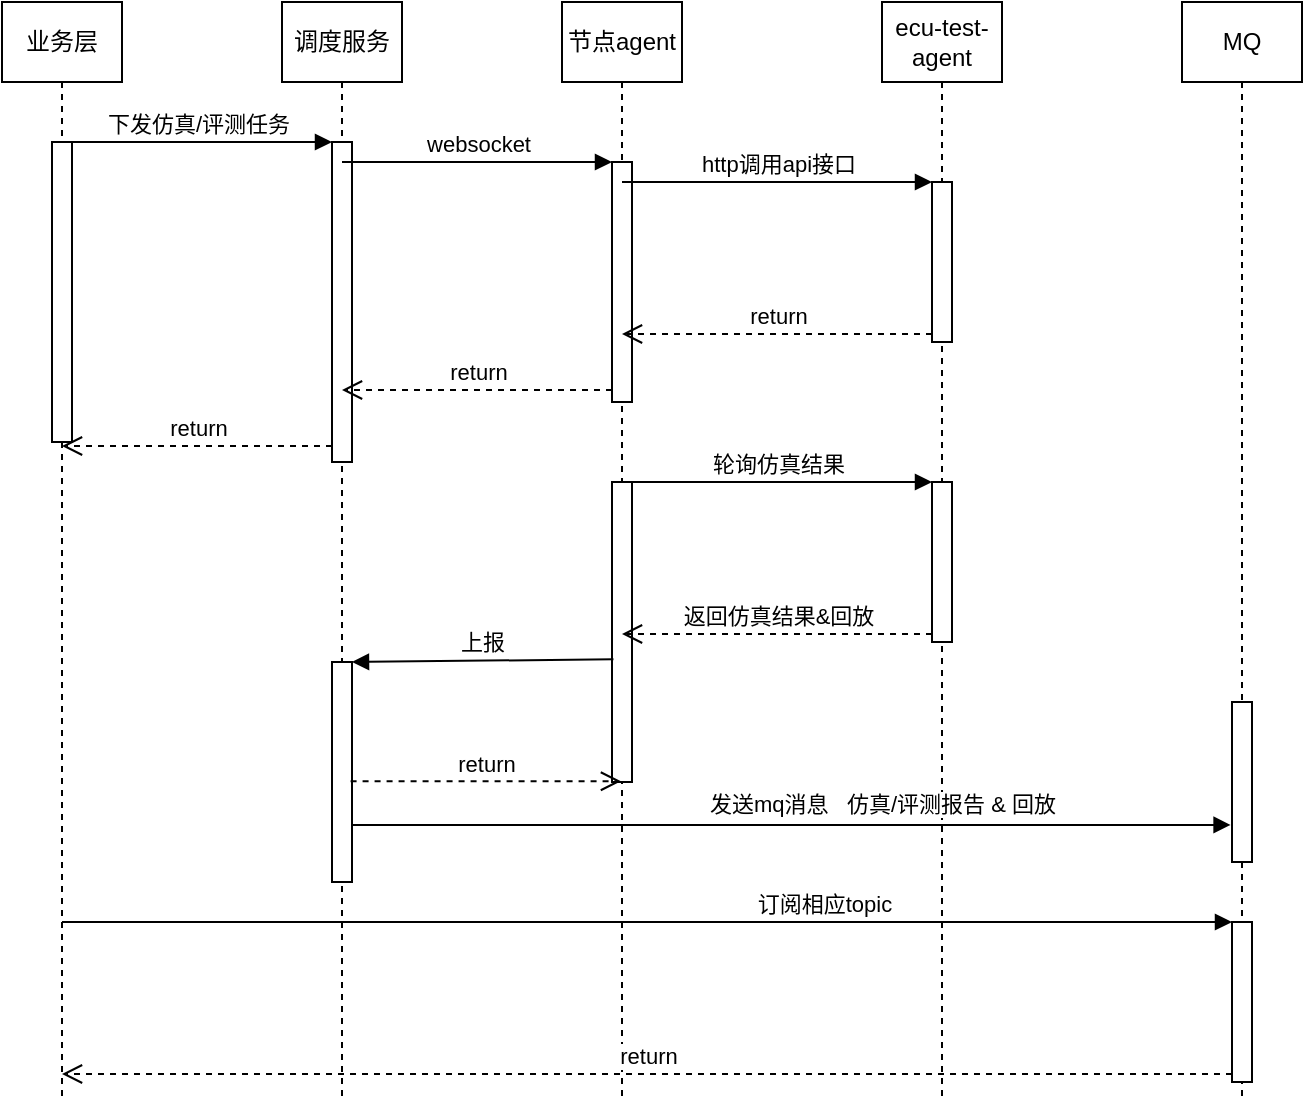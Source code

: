 <mxfile version="15.9.4" type="github">
  <diagram id="y43DfxvxHkq96aOq3xMm" name="第 1 页">
    <mxGraphModel dx="949" dy="402" grid="1" gridSize="10" guides="1" tooltips="1" connect="1" arrows="1" fold="1" page="1" pageScale="1" pageWidth="850" pageHeight="1100" math="0" shadow="0">
      <root>
        <mxCell id="0" />
        <mxCell id="1" parent="0" />
        <mxCell id="WShSjZ7iAAt_4kcY2VJ5-2" value="业务层" style="shape=umlLifeline;perimeter=lifelinePerimeter;whiteSpace=wrap;html=1;container=1;collapsible=0;recursiveResize=0;outlineConnect=0;" vertex="1" parent="1">
          <mxGeometry x="10" y="20" width="60" height="550" as="geometry" />
        </mxCell>
        <mxCell id="WShSjZ7iAAt_4kcY2VJ5-31" value="" style="html=1;points=[];perimeter=orthogonalPerimeter;" vertex="1" parent="WShSjZ7iAAt_4kcY2VJ5-2">
          <mxGeometry x="25" y="70" width="10" height="150" as="geometry" />
        </mxCell>
        <mxCell id="WShSjZ7iAAt_4kcY2VJ5-9" value="调度服务" style="shape=umlLifeline;perimeter=lifelinePerimeter;whiteSpace=wrap;html=1;container=1;collapsible=0;recursiveResize=0;outlineConnect=0;" vertex="1" parent="1">
          <mxGeometry x="150" y="20" width="60" height="550" as="geometry" />
        </mxCell>
        <mxCell id="WShSjZ7iAAt_4kcY2VJ5-17" value="" style="html=1;points=[];perimeter=orthogonalPerimeter;" vertex="1" parent="WShSjZ7iAAt_4kcY2VJ5-9">
          <mxGeometry x="25" y="70" width="10" height="160" as="geometry" />
        </mxCell>
        <mxCell id="WShSjZ7iAAt_4kcY2VJ5-34" value="" style="html=1;points=[];perimeter=orthogonalPerimeter;" vertex="1" parent="WShSjZ7iAAt_4kcY2VJ5-9">
          <mxGeometry x="25" y="330" width="10" height="110" as="geometry" />
        </mxCell>
        <mxCell id="WShSjZ7iAAt_4kcY2VJ5-11" value="节点agent" style="shape=umlLifeline;perimeter=lifelinePerimeter;whiteSpace=wrap;html=1;container=1;collapsible=0;recursiveResize=0;outlineConnect=0;" vertex="1" parent="1">
          <mxGeometry x="290" y="20" width="60" height="550" as="geometry" />
        </mxCell>
        <mxCell id="WShSjZ7iAAt_4kcY2VJ5-22" value="" style="html=1;points=[];perimeter=orthogonalPerimeter;" vertex="1" parent="WShSjZ7iAAt_4kcY2VJ5-11">
          <mxGeometry x="25" y="80" width="10" height="120" as="geometry" />
        </mxCell>
        <mxCell id="WShSjZ7iAAt_4kcY2VJ5-32" value="" style="html=1;points=[];perimeter=orthogonalPerimeter;" vertex="1" parent="WShSjZ7iAAt_4kcY2VJ5-11">
          <mxGeometry x="25" y="240" width="10" height="150" as="geometry" />
        </mxCell>
        <mxCell id="WShSjZ7iAAt_4kcY2VJ5-12" value="ecu-test-agent" style="shape=umlLifeline;perimeter=lifelinePerimeter;whiteSpace=wrap;html=1;container=1;collapsible=0;recursiveResize=0;outlineConnect=0;" vertex="1" parent="1">
          <mxGeometry x="450" y="20" width="60" height="550" as="geometry" />
        </mxCell>
        <mxCell id="WShSjZ7iAAt_4kcY2VJ5-25" value="" style="html=1;points=[];perimeter=orthogonalPerimeter;" vertex="1" parent="WShSjZ7iAAt_4kcY2VJ5-12">
          <mxGeometry x="25" y="90" width="10" height="80" as="geometry" />
        </mxCell>
        <mxCell id="WShSjZ7iAAt_4kcY2VJ5-28" value="" style="html=1;points=[];perimeter=orthogonalPerimeter;" vertex="1" parent="WShSjZ7iAAt_4kcY2VJ5-12">
          <mxGeometry x="25" y="240" width="10" height="80" as="geometry" />
        </mxCell>
        <mxCell id="WShSjZ7iAAt_4kcY2VJ5-14" value="MQ" style="shape=umlLifeline;perimeter=lifelinePerimeter;whiteSpace=wrap;html=1;container=1;collapsible=0;recursiveResize=0;outlineConnect=0;" vertex="1" parent="1">
          <mxGeometry x="600" y="20" width="60" height="550" as="geometry" />
        </mxCell>
        <mxCell id="WShSjZ7iAAt_4kcY2VJ5-39" value="" style="html=1;points=[];perimeter=orthogonalPerimeter;" vertex="1" parent="WShSjZ7iAAt_4kcY2VJ5-14">
          <mxGeometry x="25" y="350" width="10" height="80" as="geometry" />
        </mxCell>
        <mxCell id="WShSjZ7iAAt_4kcY2VJ5-42" value="" style="html=1;points=[];perimeter=orthogonalPerimeter;" vertex="1" parent="WShSjZ7iAAt_4kcY2VJ5-14">
          <mxGeometry x="25" y="460" width="10" height="80" as="geometry" />
        </mxCell>
        <mxCell id="WShSjZ7iAAt_4kcY2VJ5-18" value="下发仿真/评测任务" style="html=1;verticalAlign=bottom;endArrow=block;entryX=0;entryY=0;rounded=0;" edge="1" target="WShSjZ7iAAt_4kcY2VJ5-17" parent="1" source="WShSjZ7iAAt_4kcY2VJ5-2">
          <mxGeometry relative="1" as="geometry">
            <mxPoint x="100" y="90" as="sourcePoint" />
          </mxGeometry>
        </mxCell>
        <mxCell id="WShSjZ7iAAt_4kcY2VJ5-19" value="return" style="html=1;verticalAlign=bottom;endArrow=open;dashed=1;endSize=8;exitX=0;exitY=0.95;rounded=0;" edge="1" source="WShSjZ7iAAt_4kcY2VJ5-17" parent="1" target="WShSjZ7iAAt_4kcY2VJ5-2">
          <mxGeometry relative="1" as="geometry">
            <mxPoint x="100" y="166" as="targetPoint" />
          </mxGeometry>
        </mxCell>
        <mxCell id="WShSjZ7iAAt_4kcY2VJ5-23" value="websocket" style="html=1;verticalAlign=bottom;endArrow=block;entryX=0;entryY=0;rounded=0;" edge="1" target="WShSjZ7iAAt_4kcY2VJ5-22" parent="1" source="WShSjZ7iAAt_4kcY2VJ5-9">
          <mxGeometry relative="1" as="geometry">
            <mxPoint x="240" y="100" as="sourcePoint" />
          </mxGeometry>
        </mxCell>
        <mxCell id="WShSjZ7iAAt_4kcY2VJ5-24" value="return" style="html=1;verticalAlign=bottom;endArrow=open;dashed=1;endSize=8;exitX=0;exitY=0.95;rounded=0;" edge="1" source="WShSjZ7iAAt_4kcY2VJ5-22" parent="1" target="WShSjZ7iAAt_4kcY2VJ5-9">
          <mxGeometry relative="1" as="geometry">
            <mxPoint x="240" y="176" as="targetPoint" />
          </mxGeometry>
        </mxCell>
        <mxCell id="WShSjZ7iAAt_4kcY2VJ5-26" value="http调用api接口" style="html=1;verticalAlign=bottom;endArrow=block;entryX=0;entryY=0;rounded=0;" edge="1" target="WShSjZ7iAAt_4kcY2VJ5-25" parent="1" source="WShSjZ7iAAt_4kcY2VJ5-11">
          <mxGeometry relative="1" as="geometry">
            <mxPoint x="410" y="110" as="sourcePoint" />
          </mxGeometry>
        </mxCell>
        <mxCell id="WShSjZ7iAAt_4kcY2VJ5-27" value="return" style="html=1;verticalAlign=bottom;endArrow=open;dashed=1;endSize=8;exitX=0;exitY=0.95;rounded=0;" edge="1" source="WShSjZ7iAAt_4kcY2VJ5-25" parent="1" target="WShSjZ7iAAt_4kcY2VJ5-11">
          <mxGeometry relative="1" as="geometry">
            <mxPoint x="410" y="186" as="targetPoint" />
          </mxGeometry>
        </mxCell>
        <mxCell id="WShSjZ7iAAt_4kcY2VJ5-29" value="轮询仿真结果" style="html=1;verticalAlign=bottom;endArrow=block;entryX=0;entryY=0;rounded=0;" edge="1" target="WShSjZ7iAAt_4kcY2VJ5-28" parent="1" source="WShSjZ7iAAt_4kcY2VJ5-11">
          <mxGeometry relative="1" as="geometry">
            <mxPoint x="405" y="260" as="sourcePoint" />
          </mxGeometry>
        </mxCell>
        <mxCell id="WShSjZ7iAAt_4kcY2VJ5-30" value="返回仿真结果&amp;amp;回放" style="html=1;verticalAlign=bottom;endArrow=open;dashed=1;endSize=8;exitX=0;exitY=0.95;rounded=0;" edge="1" source="WShSjZ7iAAt_4kcY2VJ5-28" parent="1" target="WShSjZ7iAAt_4kcY2VJ5-11">
          <mxGeometry relative="1" as="geometry">
            <mxPoint x="405" y="336" as="targetPoint" />
          </mxGeometry>
        </mxCell>
        <mxCell id="WShSjZ7iAAt_4kcY2VJ5-35" value="上报" style="html=1;verticalAlign=bottom;endArrow=block;entryX=1;entryY=0;rounded=0;exitX=0.071;exitY=0.591;exitDx=0;exitDy=0;exitPerimeter=0;" edge="1" target="WShSjZ7iAAt_4kcY2VJ5-34" parent="1" source="WShSjZ7iAAt_4kcY2VJ5-32">
          <mxGeometry relative="1" as="geometry">
            <mxPoint x="310" y="350" as="sourcePoint" />
          </mxGeometry>
        </mxCell>
        <mxCell id="WShSjZ7iAAt_4kcY2VJ5-36" value="return" style="html=1;verticalAlign=bottom;endArrow=open;dashed=1;endSize=8;exitX=0.929;exitY=0.542;rounded=0;exitDx=0;exitDy=0;exitPerimeter=0;" edge="1" source="WShSjZ7iAAt_4kcY2VJ5-34" parent="1" target="WShSjZ7iAAt_4kcY2VJ5-11">
          <mxGeometry relative="1" as="geometry">
            <mxPoint x="590" y="407" as="targetPoint" />
          </mxGeometry>
        </mxCell>
        <mxCell id="WShSjZ7iAAt_4kcY2VJ5-37" value="" style="endArrow=block;endFill=1;html=1;edgeStyle=orthogonalEdgeStyle;align=left;verticalAlign=top;rounded=0;exitX=1.024;exitY=0.741;exitDx=0;exitDy=0;exitPerimeter=0;entryX=-0.071;entryY=0.768;entryDx=0;entryDy=0;entryPerimeter=0;" edge="1" parent="1" source="WShSjZ7iAAt_4kcY2VJ5-34" target="WShSjZ7iAAt_4kcY2VJ5-39">
          <mxGeometry x="-1" relative="1" as="geometry">
            <mxPoint x="470" y="360" as="sourcePoint" />
            <mxPoint x="620" y="430" as="targetPoint" />
          </mxGeometry>
        </mxCell>
        <mxCell id="WShSjZ7iAAt_4kcY2VJ5-40" value="发送mq消息&amp;nbsp; &amp;nbsp;仿真/评测报告 &amp;amp; 回放" style="edgeLabel;html=1;align=center;verticalAlign=middle;resizable=0;points=[];" vertex="1" connectable="0" parent="WShSjZ7iAAt_4kcY2VJ5-37">
          <mxGeometry x="-0.062" y="4" relative="1" as="geometry">
            <mxPoint x="59" y="-7" as="offset" />
          </mxGeometry>
        </mxCell>
        <mxCell id="WShSjZ7iAAt_4kcY2VJ5-43" value="订阅相应topic" style="html=1;verticalAlign=bottom;endArrow=block;entryX=0;entryY=0;rounded=0;" edge="1" target="WShSjZ7iAAt_4kcY2VJ5-42" parent="1" source="WShSjZ7iAAt_4kcY2VJ5-2">
          <mxGeometry x="0.3" relative="1" as="geometry">
            <mxPoint x="555" y="480" as="sourcePoint" />
            <mxPoint as="offset" />
          </mxGeometry>
        </mxCell>
        <mxCell id="WShSjZ7iAAt_4kcY2VJ5-44" value="return" style="html=1;verticalAlign=bottom;endArrow=open;dashed=1;endSize=8;exitX=0;exitY=0.95;rounded=0;" edge="1" source="WShSjZ7iAAt_4kcY2VJ5-42" parent="1" target="WShSjZ7iAAt_4kcY2VJ5-2">
          <mxGeometry relative="1" as="geometry">
            <mxPoint x="555" y="556" as="targetPoint" />
          </mxGeometry>
        </mxCell>
      </root>
    </mxGraphModel>
  </diagram>
</mxfile>
